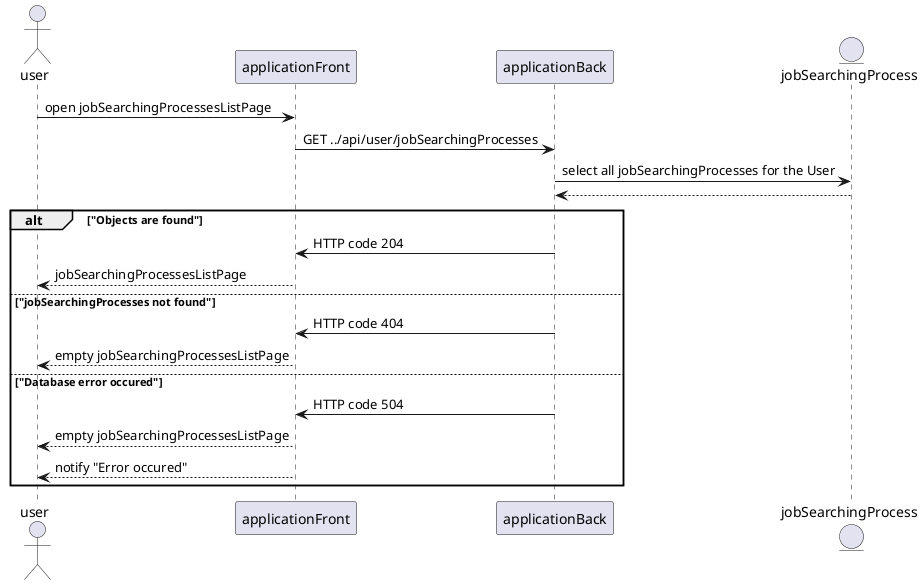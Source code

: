 @startuml "Open the jobSearchingProcessesListPage sequence diagram"
skinparam topurl https://github.com/dimonar2186/jobHunter/tree/master/srs/algorithms/
skinparam sequenceReferenceBackgroundColor yellow

    actor "user" as user
    participant "applicationFront" as front
    participant "applicationBack" as back
    entity "jobSearchingProcess" as jobSearchingProcess

    user -> front : open jobSearchingProcessesListPage
    front -> back : GET ../api/user/jobSearchingProcesses
    back -> jobSearchingProcess : select all jobSearchingProcesses for the User
    return
    alt "Objects are found"
        back -> front : HTTP code 204
        front --> user : jobSearchingProcessesListPage
    else "jobSearchingProcesses not found"
        back -> front : HTTP code 404
        front --> user : empty jobSearchingProcessesListPage
    else "Database error occured"
        back -> front : HTTP code 504
        front --> user : empty jobSearchingProcessesListPage
        front --> user : notify "Error occured"
    end
@enduml